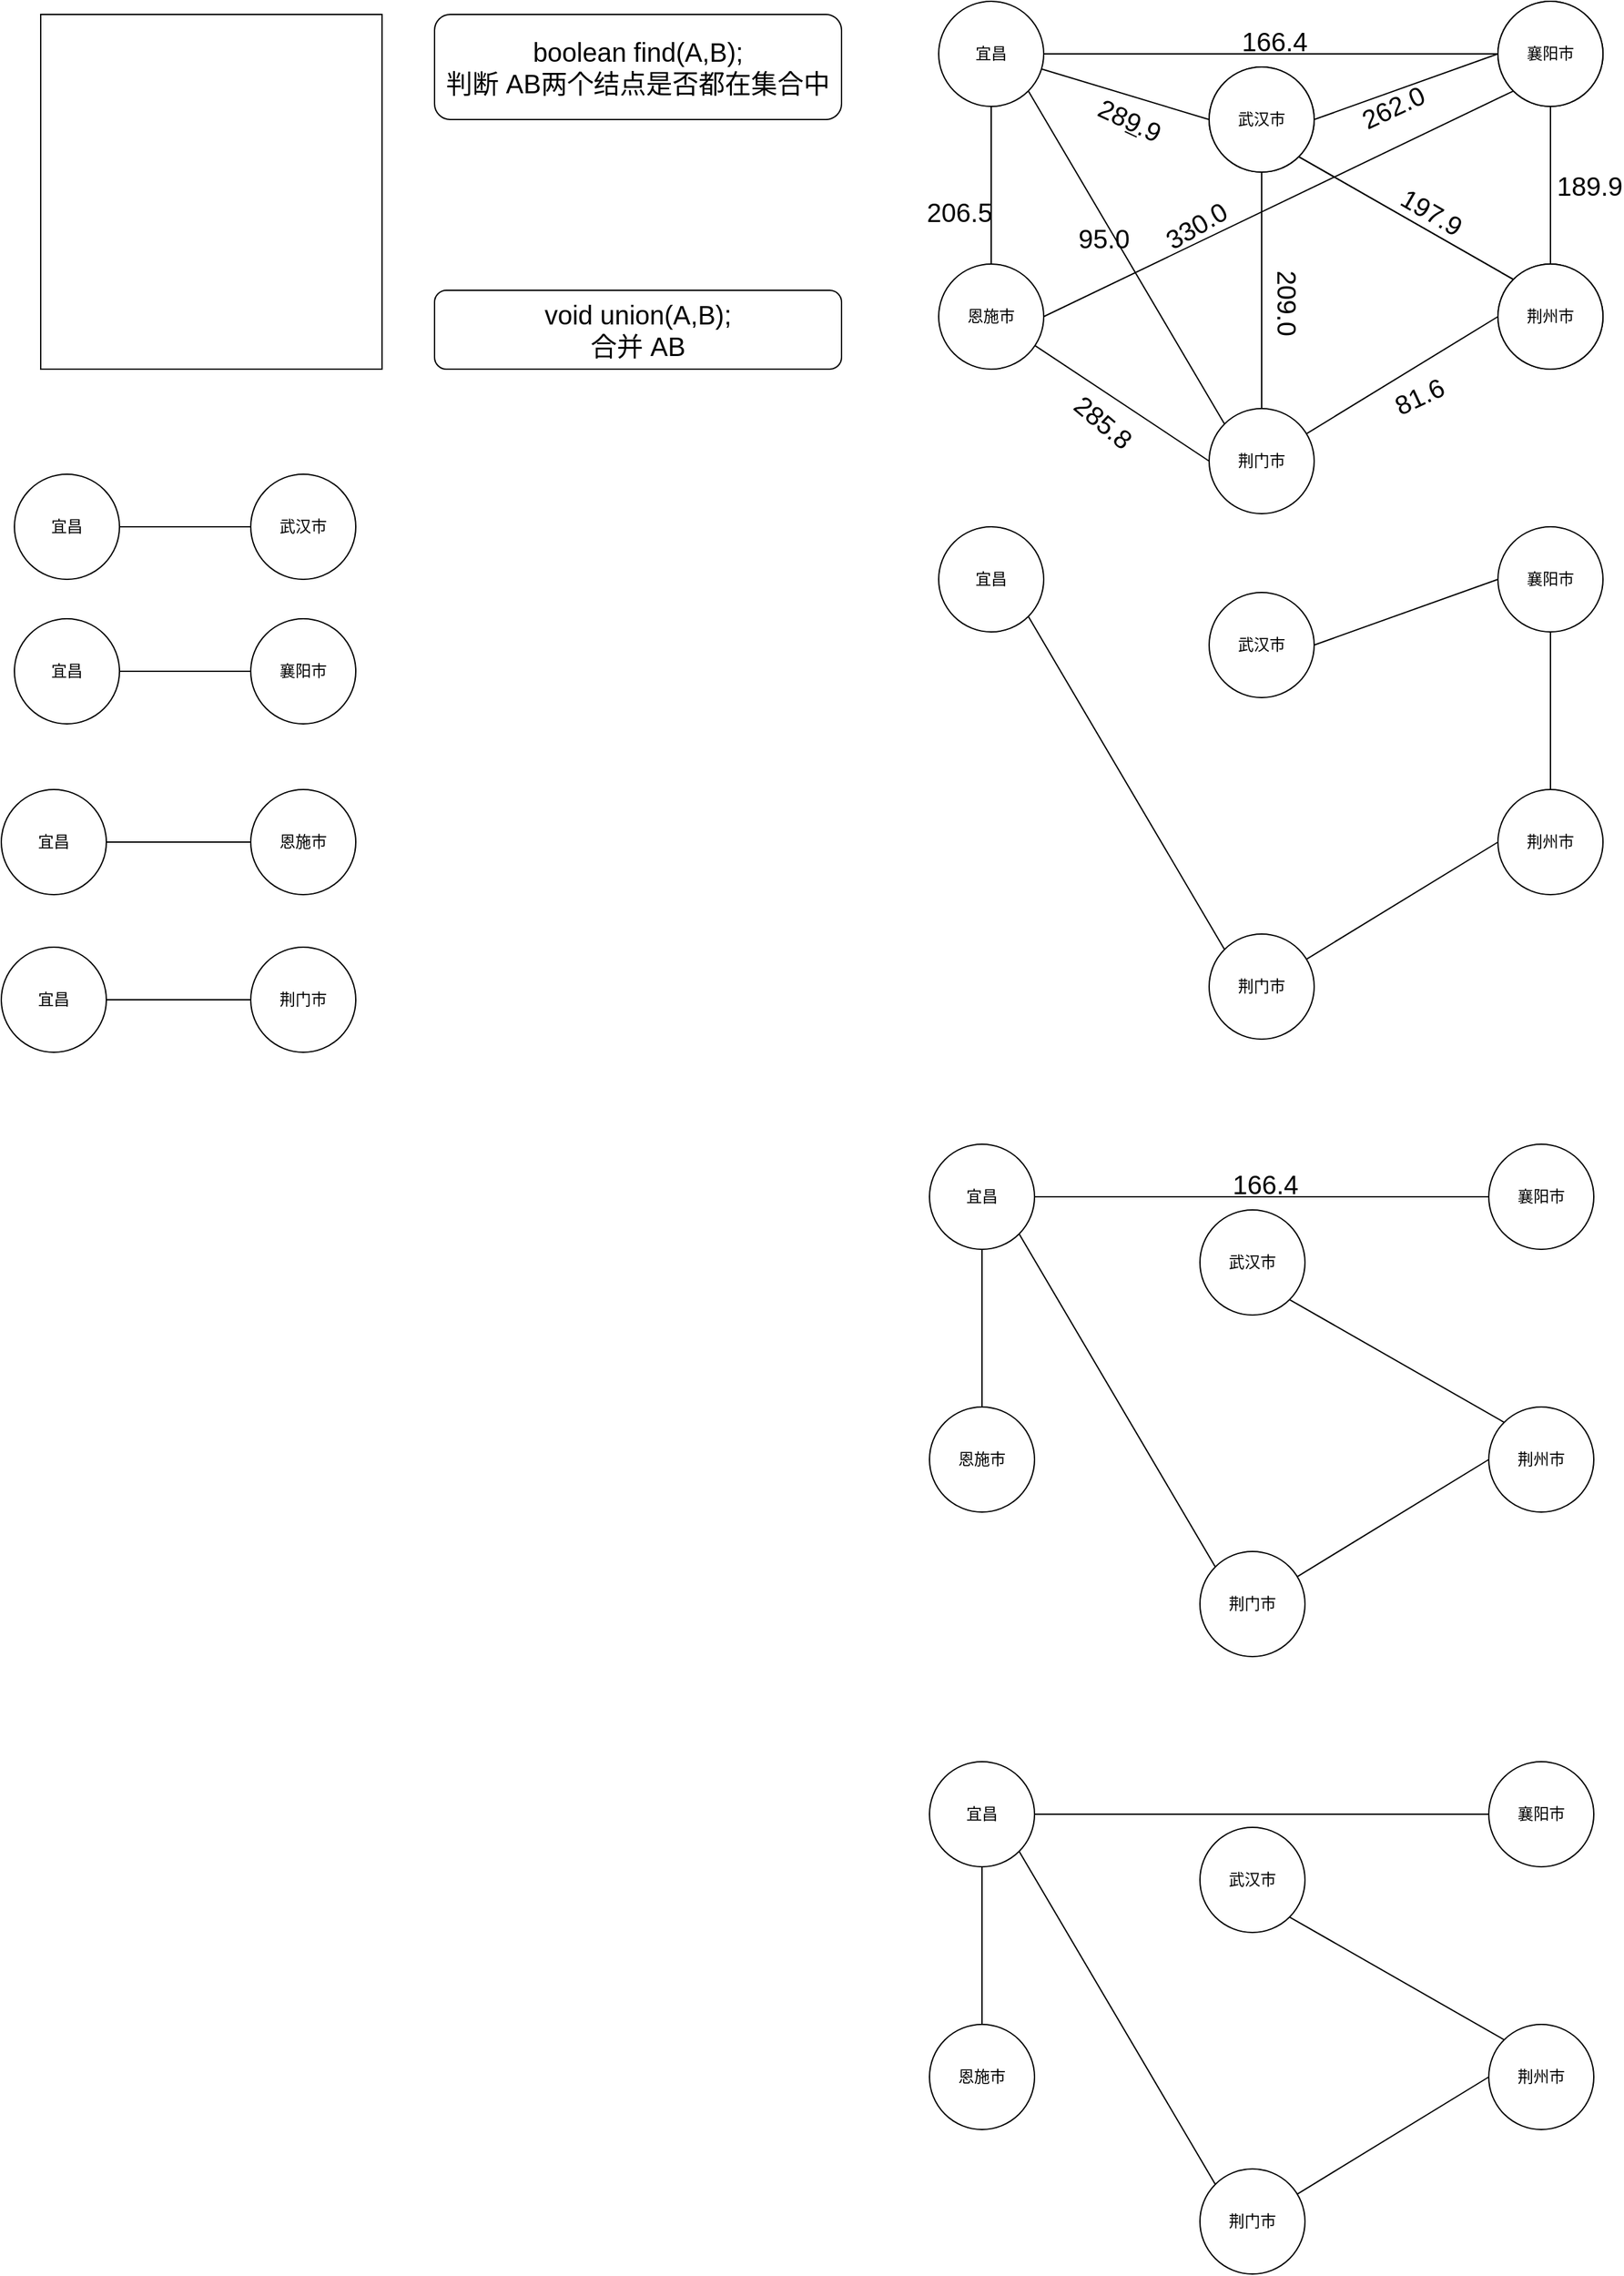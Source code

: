<mxfile version="14.9.6" type="device"><diagram id="xyVoQZPuNfxDydII1bgU" name="第 1 页"><mxGraphModel dx="2777" dy="1233" grid="1" gridSize="10" guides="1" tooltips="1" connect="1" arrows="1" fold="1" page="1" pageScale="1" pageWidth="827" pageHeight="1169" math="0" shadow="0"><root><mxCell id="0"/><mxCell id="1" parent="0"/><mxCell id="CSup3Lrt3uaQyIjW0zTy-1" value="" style="rounded=0;whiteSpace=wrap;html=1;" vertex="1" parent="1"><mxGeometry x="-310" y="60" width="260" height="270" as="geometry"/></mxCell><mxCell id="CSup3Lrt3uaQyIjW0zTy-9" style="rounded=0;orthogonalLoop=1;jettySize=auto;html=1;entryX=0;entryY=0.5;entryDx=0;entryDy=0;endArrow=none;endFill=0;exitX=1;exitY=0.5;exitDx=0;exitDy=0;" edge="1" parent="1" source="CSup3Lrt3uaQyIjW0zTy-2" target="CSup3Lrt3uaQyIjW0zTy-3"><mxGeometry relative="1" as="geometry"/></mxCell><mxCell id="CSup3Lrt3uaQyIjW0zTy-14" style="rounded=0;orthogonalLoop=1;jettySize=auto;html=1;exitX=1;exitY=1;exitDx=0;exitDy=0;entryX=0;entryY=0;entryDx=0;entryDy=0;endArrow=none;endFill=0;" edge="1" parent="1" source="CSup3Lrt3uaQyIjW0zTy-2" target="CSup3Lrt3uaQyIjW0zTy-5"><mxGeometry relative="1" as="geometry"/></mxCell><mxCell id="CSup3Lrt3uaQyIjW0zTy-2" value="武汉市" style="ellipse;whiteSpace=wrap;html=1;aspect=fixed;" vertex="1" parent="1"><mxGeometry x="580" y="100" width="80" height="80" as="geometry"/></mxCell><mxCell id="CSup3Lrt3uaQyIjW0zTy-8" style="rounded=0;orthogonalLoop=1;jettySize=auto;html=1;endArrow=none;endFill=0;" edge="1" parent="1" source="CSup3Lrt3uaQyIjW0zTy-3" target="CSup3Lrt3uaQyIjW0zTy-5"><mxGeometry relative="1" as="geometry"/></mxCell><mxCell id="CSup3Lrt3uaQyIjW0zTy-22" style="edgeStyle=none;orthogonalLoop=1;jettySize=auto;html=1;exitX=0;exitY=1;exitDx=0;exitDy=0;entryX=1;entryY=0.5;entryDx=0;entryDy=0;endArrow=none;endFill=0;" edge="1" parent="1" source="CSup3Lrt3uaQyIjW0zTy-3" target="CSup3Lrt3uaQyIjW0zTy-4"><mxGeometry relative="1" as="geometry"/></mxCell><mxCell id="CSup3Lrt3uaQyIjW0zTy-3" value="襄阳市" style="ellipse;whiteSpace=wrap;html=1;aspect=fixed;" vertex="1" parent="1"><mxGeometry x="800" y="50" width="80" height="80" as="geometry"/></mxCell><mxCell id="CSup3Lrt3uaQyIjW0zTy-12" style="rounded=0;orthogonalLoop=1;jettySize=auto;html=1;entryX=0;entryY=0.5;entryDx=0;entryDy=0;endArrow=none;endFill=0;" edge="1" parent="1" source="CSup3Lrt3uaQyIjW0zTy-4" target="CSup3Lrt3uaQyIjW0zTy-6"><mxGeometry relative="1" as="geometry"/></mxCell><mxCell id="CSup3Lrt3uaQyIjW0zTy-4" value="恩施市" style="ellipse;whiteSpace=wrap;html=1;aspect=fixed;" vertex="1" parent="1"><mxGeometry x="374" y="250" width="80" height="80" as="geometry"/></mxCell><mxCell id="CSup3Lrt3uaQyIjW0zTy-5" value="荆州市" style="ellipse;whiteSpace=wrap;html=1;aspect=fixed;" vertex="1" parent="1"><mxGeometry x="800" y="250" width="80" height="80" as="geometry"/></mxCell><mxCell id="CSup3Lrt3uaQyIjW0zTy-13" style="rounded=0;orthogonalLoop=1;jettySize=auto;html=1;entryX=0;entryY=0.5;entryDx=0;entryDy=0;endArrow=none;endFill=0;" edge="1" parent="1" source="CSup3Lrt3uaQyIjW0zTy-6" target="CSup3Lrt3uaQyIjW0zTy-5"><mxGeometry relative="1" as="geometry"/></mxCell><mxCell id="CSup3Lrt3uaQyIjW0zTy-21" style="edgeStyle=none;orthogonalLoop=1;jettySize=auto;html=1;endArrow=none;endFill=0;" edge="1" parent="1" source="CSup3Lrt3uaQyIjW0zTy-6" target="CSup3Lrt3uaQyIjW0zTy-2"><mxGeometry relative="1" as="geometry"/></mxCell><mxCell id="CSup3Lrt3uaQyIjW0zTy-6" value="荆门市" style="ellipse;whiteSpace=wrap;html=1;aspect=fixed;" vertex="1" parent="1"><mxGeometry x="580" y="360" width="80" height="80" as="geometry"/></mxCell><mxCell id="CSup3Lrt3uaQyIjW0zTy-10" style="rounded=0;orthogonalLoop=1;jettySize=auto;html=1;entryX=0;entryY=0.5;entryDx=0;entryDy=0;endArrow=none;endFill=0;" edge="1" parent="1" source="CSup3Lrt3uaQyIjW0zTy-7" target="CSup3Lrt3uaQyIjW0zTy-2"><mxGeometry relative="1" as="geometry"/></mxCell><mxCell id="CSup3Lrt3uaQyIjW0zTy-11" style="rounded=0;orthogonalLoop=1;jettySize=auto;html=1;endArrow=none;endFill=0;" edge="1" parent="1" source="CSup3Lrt3uaQyIjW0zTy-7" target="CSup3Lrt3uaQyIjW0zTy-4"><mxGeometry relative="1" as="geometry"/></mxCell><mxCell id="CSup3Lrt3uaQyIjW0zTy-16" style="edgeStyle=none;rounded=0;orthogonalLoop=1;jettySize=auto;html=1;exitX=1;exitY=1;exitDx=0;exitDy=0;entryX=0;entryY=0;entryDx=0;entryDy=0;endArrow=none;endFill=0;" edge="1" parent="1" source="CSup3Lrt3uaQyIjW0zTy-7" target="CSup3Lrt3uaQyIjW0zTy-6"><mxGeometry relative="1" as="geometry"/></mxCell><mxCell id="CSup3Lrt3uaQyIjW0zTy-7" value="宜昌" style="ellipse;whiteSpace=wrap;html=1;aspect=fixed;" vertex="1" parent="1"><mxGeometry x="374" y="50" width="80" height="80" as="geometry"/></mxCell><mxCell id="CSup3Lrt3uaQyIjW0zTy-24" value="boolean find(A,B);&lt;br&gt;判断 AB两个结点是否都在集合中" style="rounded=1;whiteSpace=wrap;html=1;fontSize=20;" vertex="1" parent="1"><mxGeometry x="-10" y="60" width="310" height="80" as="geometry"/></mxCell><mxCell id="CSup3Lrt3uaQyIjW0zTy-25" value="void union(A,B);&lt;br&gt;合并 AB" style="rounded=1;whiteSpace=wrap;html=1;fontSize=20;" vertex="1" parent="1"><mxGeometry x="-10" y="270" width="310" height="60" as="geometry"/></mxCell><mxCell id="CSup3Lrt3uaQyIjW0zTy-26" value="289.9" style="text;html=1;strokeColor=none;fillColor=none;align=center;verticalAlign=middle;whiteSpace=wrap;rounded=0;fontSize=20;rotation=25;" vertex="1" parent="1"><mxGeometry x="500" y="130" width="40" height="20" as="geometry"/></mxCell><mxCell id="CSup3Lrt3uaQyIjW0zTy-28" style="edgeStyle=none;orthogonalLoop=1;jettySize=auto;html=1;exitX=0.5;exitY=1;exitDx=0;exitDy=0;entryX=0.75;entryY=1;entryDx=0;entryDy=0;fontSize=20;endArrow=none;endFill=0;" edge="1" parent="1" source="CSup3Lrt3uaQyIjW0zTy-26" target="CSup3Lrt3uaQyIjW0zTy-26"><mxGeometry relative="1" as="geometry"/></mxCell><mxCell id="CSup3Lrt3uaQyIjW0zTy-30" value="262.0" style="text;html=1;strokeColor=none;fillColor=none;align=center;verticalAlign=middle;whiteSpace=wrap;rounded=0;fontSize=20;rotation=-25;" vertex="1" parent="1"><mxGeometry x="700" y="120" width="40" height="20" as="geometry"/></mxCell><mxCell id="CSup3Lrt3uaQyIjW0zTy-31" value="81.6" style="text;html=1;strokeColor=none;fillColor=none;align=center;verticalAlign=middle;whiteSpace=wrap;rounded=0;fontSize=20;rotation=-25;" vertex="1" parent="1"><mxGeometry x="720" y="340" width="40" height="20" as="geometry"/></mxCell><mxCell id="CSup3Lrt3uaQyIjW0zTy-32" value="189.9" style="text;html=1;strokeColor=none;fillColor=none;align=center;verticalAlign=middle;whiteSpace=wrap;rounded=0;fontSize=20;rotation=0;" vertex="1" parent="1"><mxGeometry x="850" y="180" width="40" height="20" as="geometry"/></mxCell><mxCell id="CSup3Lrt3uaQyIjW0zTy-33" value="330.0" style="text;html=1;strokeColor=none;fillColor=none;align=center;verticalAlign=middle;whiteSpace=wrap;rounded=0;fontSize=20;rotation=-30;" vertex="1" parent="1"><mxGeometry x="550" y="210" width="40" height="20" as="geometry"/></mxCell><mxCell id="CSup3Lrt3uaQyIjW0zTy-34" value="197.9" style="text;html=1;strokeColor=none;fillColor=none;align=center;verticalAlign=middle;whiteSpace=wrap;rounded=0;fontSize=20;rotation=30;" vertex="1" parent="1"><mxGeometry x="730" y="200" width="40" height="20" as="geometry"/></mxCell><mxCell id="CSup3Lrt3uaQyIjW0zTy-35" value="206.5" style="text;html=1;strokeColor=none;fillColor=none;align=center;verticalAlign=middle;whiteSpace=wrap;rounded=0;fontSize=20;rotation=0;" vertex="1" parent="1"><mxGeometry x="370" y="200" width="40" height="20" as="geometry"/></mxCell><mxCell id="CSup3Lrt3uaQyIjW0zTy-36" value="285.8" style="text;html=1;strokeColor=none;fillColor=none;align=center;verticalAlign=middle;whiteSpace=wrap;rounded=0;fontSize=20;rotation=40;" vertex="1" parent="1"><mxGeometry x="480" y="360" width="40" height="20" as="geometry"/></mxCell><mxCell id="CSup3Lrt3uaQyIjW0zTy-37" value="209.0" style="text;html=1;strokeColor=none;fillColor=none;align=center;verticalAlign=middle;whiteSpace=wrap;rounded=0;fontSize=20;rotation=90;" vertex="1" parent="1"><mxGeometry x="620" y="270" width="40" height="20" as="geometry"/></mxCell><mxCell id="CSup3Lrt3uaQyIjW0zTy-38" value="" style="group" vertex="1" connectable="0" parent="1"><mxGeometry x="610" y="70" width="270" height="60" as="geometry"/></mxCell><mxCell id="CSup3Lrt3uaQyIjW0zTy-41" value="" style="group" vertex="1" connectable="0" parent="CSup3Lrt3uaQyIjW0zTy-38"><mxGeometry y="-10" width="270" height="70" as="geometry"/></mxCell><mxCell id="CSup3Lrt3uaQyIjW0zTy-20" style="edgeStyle=none;orthogonalLoop=1;jettySize=auto;html=1;endArrow=none;endFill=0;" edge="1" parent="CSup3Lrt3uaQyIjW0zTy-41" source="CSup3Lrt3uaQyIjW0zTy-7" target="CSup3Lrt3uaQyIjW0zTy-3"><mxGeometry relative="1" as="geometry"/></mxCell><mxCell id="CSup3Lrt3uaQyIjW0zTy-29" value="166.4" style="text;html=1;strokeColor=none;fillColor=none;align=center;verticalAlign=middle;whiteSpace=wrap;rounded=0;fontSize=20;rotation=0;" vertex="1" parent="CSup3Lrt3uaQyIjW0zTy-41"><mxGeometry y="10" width="40" height="20" as="geometry"/></mxCell><mxCell id="CSup3Lrt3uaQyIjW0zTy-84" value="襄阳市" style="ellipse;whiteSpace=wrap;html=1;aspect=fixed;" vertex="1" parent="CSup3Lrt3uaQyIjW0zTy-41"><mxGeometry x="190" y="-10" width="80" height="80" as="geometry"/></mxCell><mxCell id="CSup3Lrt3uaQyIjW0zTy-43" value="宜昌" style="ellipse;whiteSpace=wrap;html=1;aspect=fixed;" vertex="1" parent="1"><mxGeometry x="-330" y="410" width="80" height="80" as="geometry"/></mxCell><mxCell id="CSup3Lrt3uaQyIjW0zTy-44" style="rounded=0;orthogonalLoop=1;jettySize=auto;html=1;entryX=0;entryY=0.5;entryDx=0;entryDy=0;endArrow=none;endFill=0;" edge="1" source="CSup3Lrt3uaQyIjW0zTy-43" target="CSup3Lrt3uaQyIjW0zTy-45" parent="1"><mxGeometry relative="1" as="geometry"/></mxCell><mxCell id="CSup3Lrt3uaQyIjW0zTy-45" value="武汉市" style="ellipse;whiteSpace=wrap;html=1;aspect=fixed;" vertex="1" parent="1"><mxGeometry x="-150" y="410" width="80" height="80" as="geometry"/></mxCell><mxCell id="CSup3Lrt3uaQyIjW0zTy-47" style="edgeStyle=none;orthogonalLoop=1;jettySize=auto;html=1;endArrow=none;endFill=0;" edge="1" source="CSup3Lrt3uaQyIjW0zTy-48" target="CSup3Lrt3uaQyIjW0zTy-49" parent="1"><mxGeometry relative="1" as="geometry"/></mxCell><mxCell id="CSup3Lrt3uaQyIjW0zTy-48" value="宜昌" style="ellipse;whiteSpace=wrap;html=1;aspect=fixed;" vertex="1" parent="1"><mxGeometry x="-330" y="520" width="80" height="80" as="geometry"/></mxCell><mxCell id="CSup3Lrt3uaQyIjW0zTy-49" value="襄阳市" style="ellipse;whiteSpace=wrap;html=1;aspect=fixed;" vertex="1" parent="1"><mxGeometry x="-150" y="520" width="80" height="80" as="geometry"/></mxCell><mxCell id="CSup3Lrt3uaQyIjW0zTy-50" style="rounded=0;orthogonalLoop=1;jettySize=auto;html=1;endArrow=none;endFill=0;" edge="1" source="CSup3Lrt3uaQyIjW0zTy-51" target="CSup3Lrt3uaQyIjW0zTy-52" parent="1"><mxGeometry relative="1" as="geometry"/></mxCell><mxCell id="CSup3Lrt3uaQyIjW0zTy-51" value="宜昌" style="ellipse;whiteSpace=wrap;html=1;aspect=fixed;" vertex="1" parent="1"><mxGeometry x="-340" y="650" width="80" height="80" as="geometry"/></mxCell><mxCell id="CSup3Lrt3uaQyIjW0zTy-52" value="恩施市" style="ellipse;whiteSpace=wrap;html=1;aspect=fixed;" vertex="1" parent="1"><mxGeometry x="-150" y="650" width="80" height="80" as="geometry"/></mxCell><mxCell id="CSup3Lrt3uaQyIjW0zTy-53" style="edgeStyle=none;rounded=0;orthogonalLoop=1;jettySize=auto;html=1;exitX=1;exitY=0.5;exitDx=0;exitDy=0;entryX=0;entryY=0.5;entryDx=0;entryDy=0;endArrow=none;endFill=0;" edge="1" source="CSup3Lrt3uaQyIjW0zTy-55" target="CSup3Lrt3uaQyIjW0zTy-54" parent="1"><mxGeometry relative="1" as="geometry"/></mxCell><mxCell id="CSup3Lrt3uaQyIjW0zTy-54" value="荆门市" style="ellipse;whiteSpace=wrap;html=1;aspect=fixed;" vertex="1" parent="1"><mxGeometry x="-150" y="770" width="80" height="80" as="geometry"/></mxCell><mxCell id="CSup3Lrt3uaQyIjW0zTy-55" value="宜昌" style="ellipse;whiteSpace=wrap;html=1;aspect=fixed;" vertex="1" parent="1"><mxGeometry x="-340" y="770" width="80" height="80" as="geometry"/></mxCell><mxCell id="CSup3Lrt3uaQyIjW0zTy-56" value="95.0" style="text;html=1;strokeColor=none;fillColor=none;align=center;verticalAlign=middle;whiteSpace=wrap;rounded=0;fontSize=20;rotation=0;" vertex="1" parent="1"><mxGeometry x="480" y="220" width="40" height="20" as="geometry"/></mxCell><mxCell id="CSup3Lrt3uaQyIjW0zTy-57" style="edgeStyle=none;rounded=0;orthogonalLoop=1;jettySize=auto;html=1;exitX=1;exitY=1;exitDx=0;exitDy=0;entryX=0;entryY=0;entryDx=0;entryDy=0;endArrow=none;endFill=0;" edge="1" source="CSup3Lrt3uaQyIjW0zTy-58" target="CSup3Lrt3uaQyIjW0zTy-59" parent="1"><mxGeometry relative="1" as="geometry"/></mxCell><mxCell id="CSup3Lrt3uaQyIjW0zTy-58" value="宜昌" style="ellipse;whiteSpace=wrap;html=1;aspect=fixed;" vertex="1" parent="1"><mxGeometry x="374" y="450" width="80" height="80" as="geometry"/></mxCell><mxCell id="CSup3Lrt3uaQyIjW0zTy-59" value="荆门市" style="ellipse;whiteSpace=wrap;html=1;aspect=fixed;" vertex="1" parent="1"><mxGeometry x="580" y="760" width="80" height="80" as="geometry"/></mxCell><mxCell id="CSup3Lrt3uaQyIjW0zTy-60" style="rounded=0;orthogonalLoop=1;jettySize=auto;html=1;entryX=0;entryY=0.5;entryDx=0;entryDy=0;endArrow=none;endFill=0;" edge="1" source="CSup3Lrt3uaQyIjW0zTy-59" target="CSup3Lrt3uaQyIjW0zTy-61" parent="1"><mxGeometry relative="1" as="geometry"/></mxCell><mxCell id="CSup3Lrt3uaQyIjW0zTy-61" value="荆州市" style="ellipse;whiteSpace=wrap;html=1;aspect=fixed;" vertex="1" parent="1"><mxGeometry x="800" y="650" width="80" height="80" as="geometry"/></mxCell><mxCell id="CSup3Lrt3uaQyIjW0zTy-62" style="rounded=0;orthogonalLoop=1;jettySize=auto;html=1;endArrow=none;endFill=0;" edge="1" source="CSup3Lrt3uaQyIjW0zTy-63" target="CSup3Lrt3uaQyIjW0zTy-61" parent="1"><mxGeometry relative="1" as="geometry"/></mxCell><mxCell id="CSup3Lrt3uaQyIjW0zTy-63" value="襄阳市" style="ellipse;whiteSpace=wrap;html=1;aspect=fixed;" vertex="1" parent="1"><mxGeometry x="800" y="450" width="80" height="80" as="geometry"/></mxCell><mxCell id="CSup3Lrt3uaQyIjW0zTy-64" value="武汉市" style="ellipse;whiteSpace=wrap;html=1;aspect=fixed;" vertex="1" parent="1"><mxGeometry x="580" y="500" width="80" height="80" as="geometry"/></mxCell><mxCell id="CSup3Lrt3uaQyIjW0zTy-65" style="rounded=0;orthogonalLoop=1;jettySize=auto;html=1;entryX=0;entryY=0.5;entryDx=0;entryDy=0;endArrow=none;endFill=0;exitX=1;exitY=0.5;exitDx=0;exitDy=0;" edge="1" source="CSup3Lrt3uaQyIjW0zTy-64" target="CSup3Lrt3uaQyIjW0zTy-63" parent="1"><mxGeometry relative="1" as="geometry"/></mxCell><mxCell id="CSup3Lrt3uaQyIjW0zTy-66" value="武汉市" style="ellipse;whiteSpace=wrap;html=1;aspect=fixed;" vertex="1" parent="1"><mxGeometry x="580" y="100" width="80" height="80" as="geometry"/></mxCell><mxCell id="CSup3Lrt3uaQyIjW0zTy-67" style="rounded=0;orthogonalLoop=1;jettySize=auto;html=1;exitX=1;exitY=1;exitDx=0;exitDy=0;entryX=0;entryY=0;entryDx=0;entryDy=0;endArrow=none;endFill=0;" edge="1" source="CSup3Lrt3uaQyIjW0zTy-66" target="CSup3Lrt3uaQyIjW0zTy-68" parent="1"><mxGeometry relative="1" as="geometry"/></mxCell><mxCell id="CSup3Lrt3uaQyIjW0zTy-68" value="荆州市" style="ellipse;whiteSpace=wrap;html=1;aspect=fixed;" vertex="1" parent="1"><mxGeometry x="800" y="250" width="80" height="80" as="geometry"/></mxCell><mxCell id="CSup3Lrt3uaQyIjW0zTy-70" value="武汉市" style="ellipse;whiteSpace=wrap;html=1;aspect=fixed;" vertex="1" parent="1"><mxGeometry x="573" y="970" width="80" height="80" as="geometry"/></mxCell><mxCell id="CSup3Lrt3uaQyIjW0zTy-71" style="rounded=0;orthogonalLoop=1;jettySize=auto;html=1;exitX=1;exitY=1;exitDx=0;exitDy=0;entryX=0;entryY=0;entryDx=0;entryDy=0;endArrow=none;endFill=0;" edge="1" source="CSup3Lrt3uaQyIjW0zTy-70" target="CSup3Lrt3uaQyIjW0zTy-72" parent="1"><mxGeometry relative="1" as="geometry"/></mxCell><mxCell id="CSup3Lrt3uaQyIjW0zTy-72" value="荆州市" style="ellipse;whiteSpace=wrap;html=1;aspect=fixed;" vertex="1" parent="1"><mxGeometry x="793" y="1120" width="80" height="80" as="geometry"/></mxCell><mxCell id="CSup3Lrt3uaQyIjW0zTy-73" style="rounded=0;orthogonalLoop=1;jettySize=auto;html=1;entryX=0;entryY=0.5;entryDx=0;entryDy=0;endArrow=none;endFill=0;" edge="1" source="CSup3Lrt3uaQyIjW0zTy-74" parent="1"><mxGeometry relative="1" as="geometry"><mxPoint x="793" y="1160" as="targetPoint"/></mxGeometry></mxCell><mxCell id="CSup3Lrt3uaQyIjW0zTy-74" value="荆门市" style="ellipse;whiteSpace=wrap;html=1;aspect=fixed;" vertex="1" parent="1"><mxGeometry x="573" y="1230" width="80" height="80" as="geometry"/></mxCell><mxCell id="CSup3Lrt3uaQyIjW0zTy-75" style="edgeStyle=none;rounded=0;orthogonalLoop=1;jettySize=auto;html=1;exitX=1;exitY=1;exitDx=0;exitDy=0;entryX=0;entryY=0;entryDx=0;entryDy=0;endArrow=none;endFill=0;" edge="1" source="CSup3Lrt3uaQyIjW0zTy-76" target="CSup3Lrt3uaQyIjW0zTy-74" parent="1"><mxGeometry relative="1" as="geometry"/></mxCell><mxCell id="CSup3Lrt3uaQyIjW0zTy-76" value="宜昌" style="ellipse;whiteSpace=wrap;html=1;aspect=fixed;" vertex="1" parent="1"><mxGeometry x="367" y="920" width="80" height="80" as="geometry"/></mxCell><mxCell id="CSup3Lrt3uaQyIjW0zTy-77" value="" style="group" vertex="1" connectable="0" parent="1"><mxGeometry x="603" y="940" width="40" height="20" as="geometry"/></mxCell><mxCell id="CSup3Lrt3uaQyIjW0zTy-78" value="" style="group" vertex="1" connectable="0" parent="CSup3Lrt3uaQyIjW0zTy-77"><mxGeometry y="-10" width="40" height="20" as="geometry"/></mxCell><mxCell id="CSup3Lrt3uaQyIjW0zTy-80" value="166.4" style="text;html=1;strokeColor=none;fillColor=none;align=center;verticalAlign=middle;whiteSpace=wrap;rounded=0;fontSize=20;rotation=0;" vertex="1" parent="CSup3Lrt3uaQyIjW0zTy-78"><mxGeometry y="10" width="40" height="20" as="geometry"/></mxCell><mxCell id="CSup3Lrt3uaQyIjW0zTy-81" value="襄阳市" style="ellipse;whiteSpace=wrap;html=1;aspect=fixed;" vertex="1" parent="1"><mxGeometry x="793" y="920" width="80" height="80" as="geometry"/></mxCell><mxCell id="CSup3Lrt3uaQyIjW0zTy-82" style="rounded=0;orthogonalLoop=1;jettySize=auto;html=1;endArrow=none;endFill=0;" edge="1" source="CSup3Lrt3uaQyIjW0zTy-76" target="CSup3Lrt3uaQyIjW0zTy-83" parent="1"><mxGeometry relative="1" as="geometry"/></mxCell><mxCell id="CSup3Lrt3uaQyIjW0zTy-83" value="恩施市" style="ellipse;whiteSpace=wrap;html=1;aspect=fixed;" vertex="1" parent="1"><mxGeometry x="367" y="1120" width="80" height="80" as="geometry"/></mxCell><mxCell id="CSup3Lrt3uaQyIjW0zTy-79" style="edgeStyle=none;orthogonalLoop=1;jettySize=auto;html=1;endArrow=none;endFill=0;" edge="1" parent="1" source="CSup3Lrt3uaQyIjW0zTy-76" target="CSup3Lrt3uaQyIjW0zTy-81"><mxGeometry relative="1" as="geometry"/></mxCell><mxCell id="CSup3Lrt3uaQyIjW0zTy-85" value="襄阳市" style="ellipse;whiteSpace=wrap;html=1;aspect=fixed;" vertex="1" parent="1"><mxGeometry x="793" y="1390" width="80" height="80" as="geometry"/></mxCell><mxCell id="CSup3Lrt3uaQyIjW0zTy-86" style="edgeStyle=none;orthogonalLoop=1;jettySize=auto;html=1;endArrow=none;endFill=0;" edge="1" source="CSup3Lrt3uaQyIjW0zTy-87" parent="1"><mxGeometry relative="1" as="geometry"><mxPoint x="793" y="1430" as="targetPoint"/></mxGeometry></mxCell><mxCell id="CSup3Lrt3uaQyIjW0zTy-87" value="宜昌" style="ellipse;whiteSpace=wrap;html=1;aspect=fixed;" vertex="1" parent="1"><mxGeometry x="367" y="1390" width="80" height="80" as="geometry"/></mxCell><mxCell id="CSup3Lrt3uaQyIjW0zTy-88" style="edgeStyle=none;rounded=0;orthogonalLoop=1;jettySize=auto;html=1;exitX=1;exitY=1;exitDx=0;exitDy=0;entryX=0;entryY=0;entryDx=0;entryDy=0;endArrow=none;endFill=0;" edge="1" source="CSup3Lrt3uaQyIjW0zTy-87" target="CSup3Lrt3uaQyIjW0zTy-89" parent="1"><mxGeometry relative="1" as="geometry"/></mxCell><mxCell id="CSup3Lrt3uaQyIjW0zTy-89" value="荆门市" style="ellipse;whiteSpace=wrap;html=1;aspect=fixed;" vertex="1" parent="1"><mxGeometry x="573" y="1700" width="80" height="80" as="geometry"/></mxCell><mxCell id="CSup3Lrt3uaQyIjW0zTy-90" style="rounded=0;orthogonalLoop=1;jettySize=auto;html=1;entryX=0;entryY=0.5;entryDx=0;entryDy=0;endArrow=none;endFill=0;" edge="1" source="CSup3Lrt3uaQyIjW0zTy-89" parent="1"><mxGeometry relative="1" as="geometry"><mxPoint x="793" y="1630" as="targetPoint"/></mxGeometry></mxCell><mxCell id="CSup3Lrt3uaQyIjW0zTy-91" value="荆州市" style="ellipse;whiteSpace=wrap;html=1;aspect=fixed;" vertex="1" parent="1"><mxGeometry x="793" y="1590" width="80" height="80" as="geometry"/></mxCell><mxCell id="CSup3Lrt3uaQyIjW0zTy-92" style="rounded=0;orthogonalLoop=1;jettySize=auto;html=1;exitX=1;exitY=1;exitDx=0;exitDy=0;entryX=0;entryY=0;entryDx=0;entryDy=0;endArrow=none;endFill=0;" edge="1" source="CSup3Lrt3uaQyIjW0zTy-93" target="CSup3Lrt3uaQyIjW0zTy-91" parent="1"><mxGeometry relative="1" as="geometry"/></mxCell><mxCell id="CSup3Lrt3uaQyIjW0zTy-93" value="武汉市" style="ellipse;whiteSpace=wrap;html=1;aspect=fixed;" vertex="1" parent="1"><mxGeometry x="573" y="1440" width="80" height="80" as="geometry"/></mxCell><mxCell id="CSup3Lrt3uaQyIjW0zTy-94" value="恩施市" style="ellipse;whiteSpace=wrap;html=1;aspect=fixed;" vertex="1" parent="1"><mxGeometry x="367" y="1590" width="80" height="80" as="geometry"/></mxCell><mxCell id="CSup3Lrt3uaQyIjW0zTy-95" style="rounded=0;orthogonalLoop=1;jettySize=auto;html=1;endArrow=none;endFill=0;" edge="1" source="CSup3Lrt3uaQyIjW0zTy-87" target="CSup3Lrt3uaQyIjW0zTy-94" parent="1"><mxGeometry relative="1" as="geometry"/></mxCell></root></mxGraphModel></diagram></mxfile>
